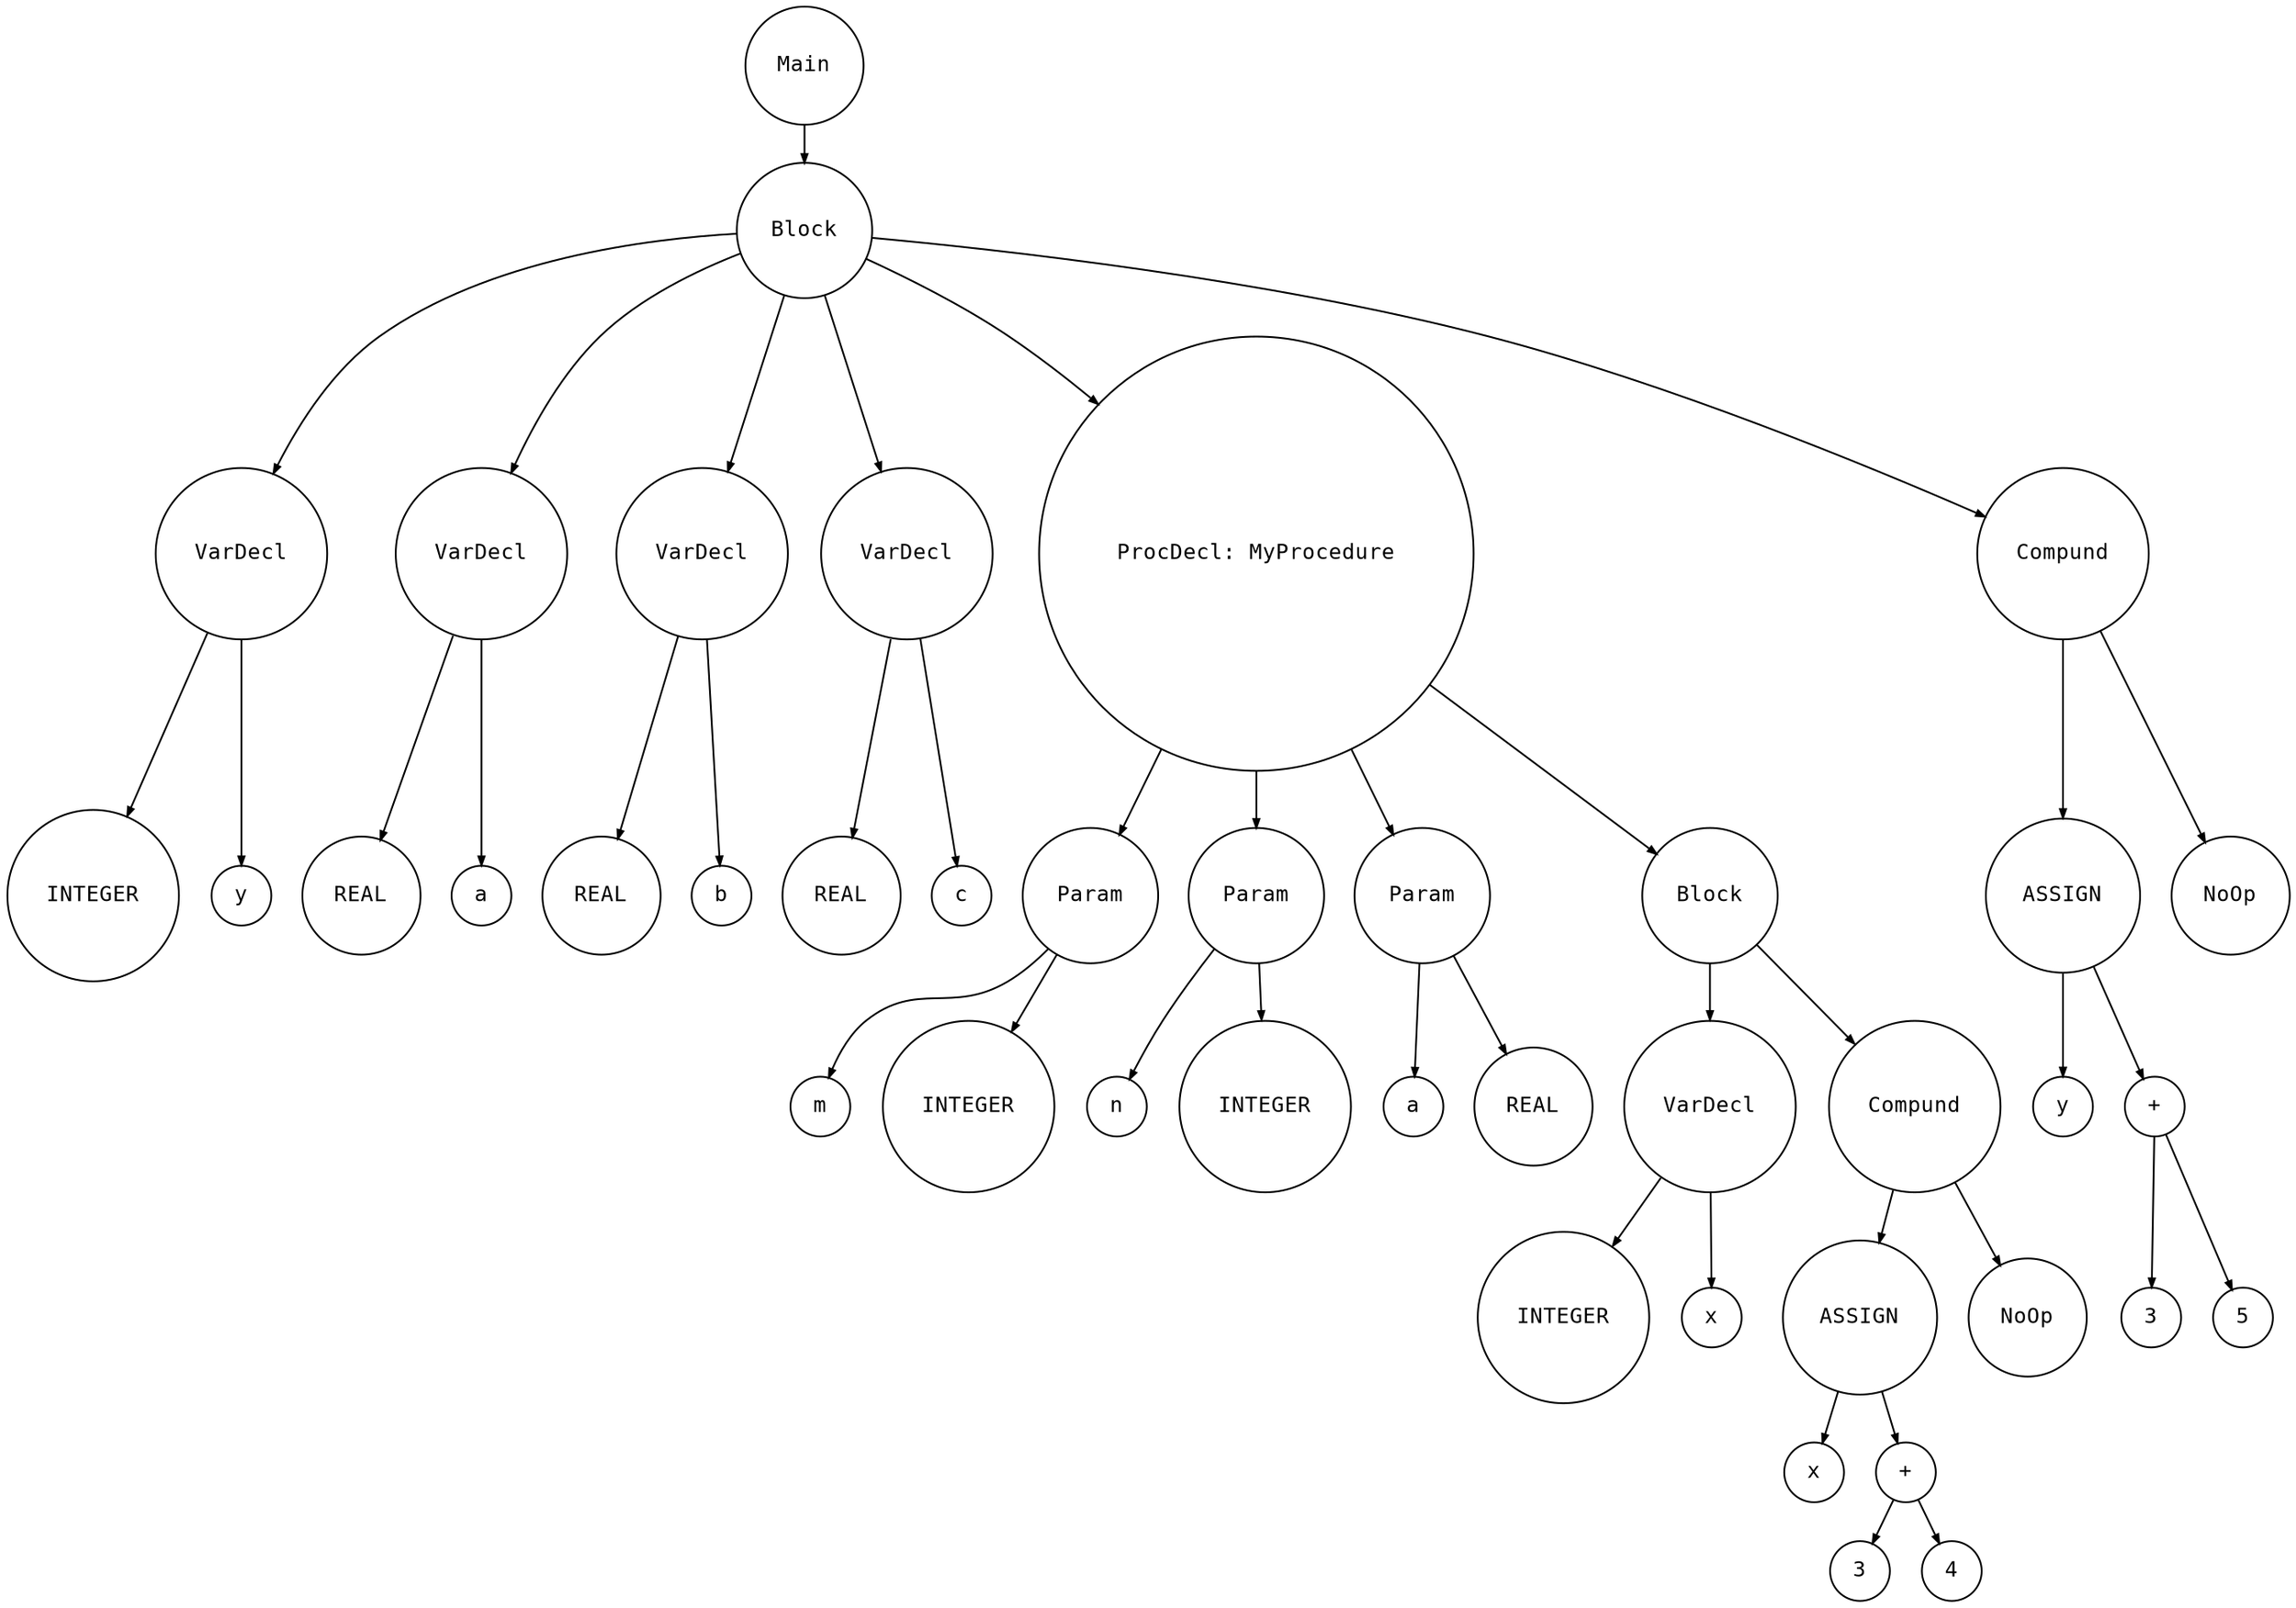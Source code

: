 digraph astgraph {
  node [shape=circle, fontsize=12, fontname="Courier", height=.1];
  ranksep=.3;
  edge [arrowsize=.5]
  node0 [label="Main"]
  node1 [label="Block"]
  node2 [label="VarDecl"]
  node3 [label="INTEGER"]
  node4 [label="y"]
  node2 -> node3
  node2 -> node4
  node1 -> node2
  node5 [label="VarDecl"]
  node6 [label="REAL"]
  node7 [label="a"]
  node5 -> node6
  node5 -> node7
  node1 -> node5
  node8 [label="VarDecl"]
  node9 [label="REAL"]
  node10 [label="b"]
  node8 -> node9
  node8 -> node10
  node1 -> node8
  node11 [label="VarDecl"]
  node12 [label="REAL"]
  node13 [label="c"]
  node11 -> node12
  node11 -> node13
  node1 -> node11
  node14 [label="ProcDecl: MyProcedure"]
  node15 [label="Param"]
  node16 [label="m"]
  node17 [label="INTEGER"]
  node15 -> node16
  node15 -> node17
  node14 -> node15
  node18 [label="Param"]
  node19 [label="n"]
  node20 [label="INTEGER"]
  node18 -> node19
  node18 -> node20
  node14 -> node18
  node21 [label="Param"]
  node22 [label="a"]
  node23 [label="REAL"]
  node21 -> node22
  node21 -> node23
  node14 -> node21
  node24 [label="Block"]
  node25 [label="VarDecl"]
  node26 [label="INTEGER"]
  node27 [label="x"]
  node25 -> node26
  node25 -> node27
  node24 -> node25
  node28 [label="Compund"]
  node29 [label="ASSIGN"]
  node30 [label="x"]
  node31 [label="+"]
  node32 [label="3"]
  node33 [label="4"]
  node31 -> node32
  node31 -> node33
  node29 -> node30
  node29 -> node31
  node28 -> node29
  node34 [label="NoOp"]
  node28 -> node34
  node24 -> node28
  node14 -> node24
  node1 -> node14
  node35 [label="Compund"]
  node36 [label="ASSIGN"]
  node37 [label="y"]
  node38 [label="+"]
  node39 [label="3"]
  node40 [label="5"]
  node38 -> node39
  node38 -> node40
  node36 -> node37
  node36 -> node38
  node35 -> node36
  node41 [label="NoOp"]
  node35 -> node41
  node1 -> node35
  node0 -> node1
}